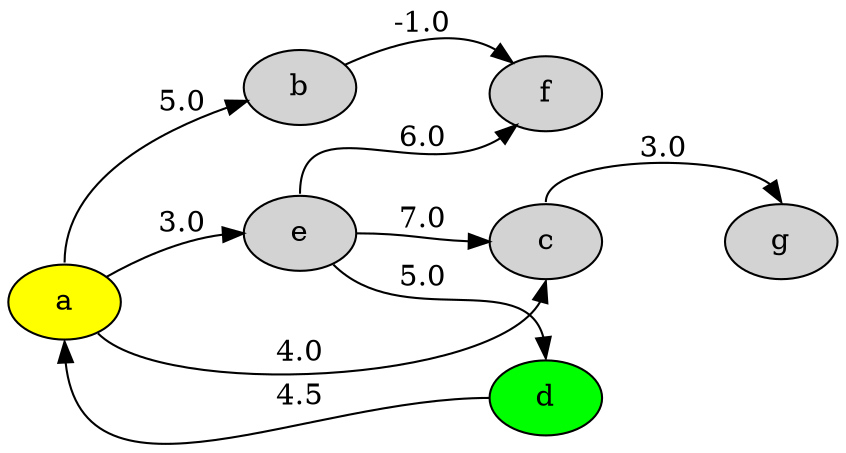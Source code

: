 digraph ford_bellman {
// Graph options
graph [
charset = "UTF-8",
rankdir = LR,
splines = spline
];

node [
style = "filled"
];

// Definition: vertices
a [fillcolor = yellow];
b;
c;
d [fillcolor = green];
e;
f;
g;

// Definition: edges
a:n -> b [label = "5.0"];
a:se -> c:s [label = "4.0"];
a -> e:w [label = "3.0"];

b -> f:nw [label = "-1.0"];

c:n -> g:n [label = "3.0"];

d:w -> a:s [label = "4.5"];

e:e -> c:w [label = "7.0"];
e:se -> d:n [label = "5.0"];
e:n -> f:sw [label = "6.0"];
}
